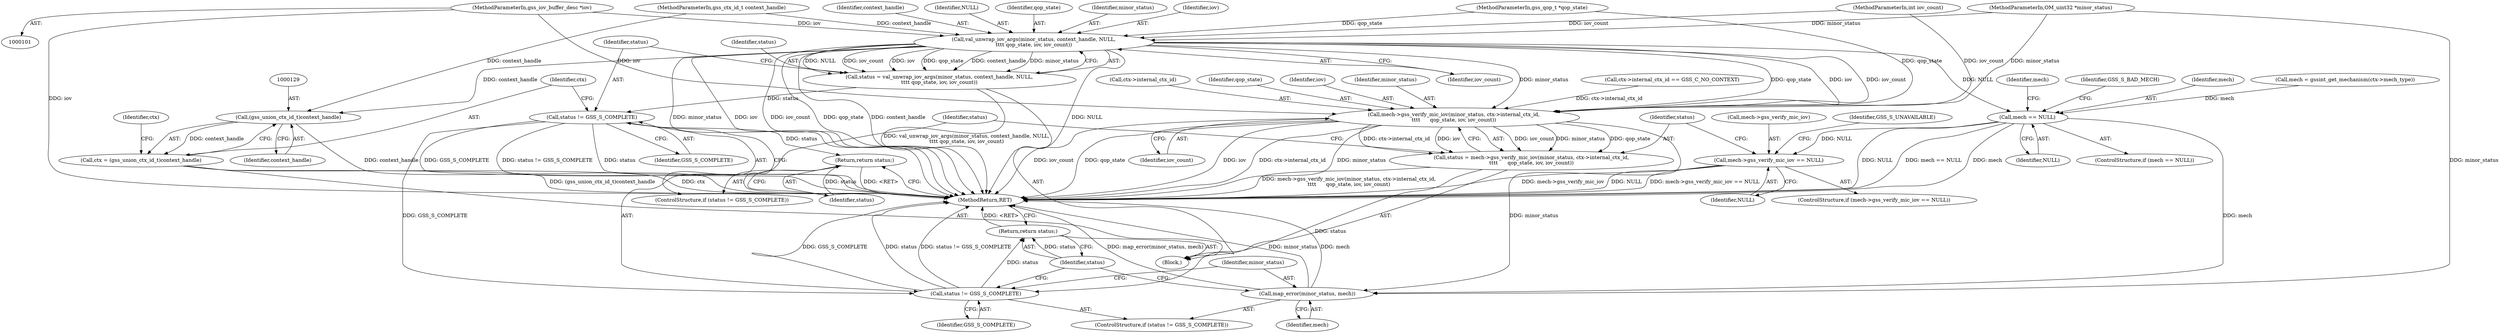 digraph "0_krb5_56f7b1bc95a2a3eeb420e069e7655fb181ade5cf_14@pointer" {
"1000105" [label="(MethodParameterIn,gss_iov_buffer_desc *iov)"];
"1000113" [label="(Call,val_unwrap_iov_args(minor_status, context_handle, NULL,\n\t\t\t\t qop_state, iov, iov_count))"];
"1000111" [label="(Call,status = val_unwrap_iov_args(minor_status, context_handle, NULL,\n\t\t\t\t qop_state, iov, iov_count))"];
"1000121" [label="(Call,status != GSS_S_COMPLETE)"];
"1000124" [label="(Return,return status;)"];
"1000170" [label="(Call,status != GSS_S_COMPLETE)"];
"1000176" [label="(Return,return status;)"];
"1000128" [label="(Call,(gss_union_ctx_id_t)context_handle)"];
"1000126" [label="(Call,ctx = (gss_union_ctx_id_t)context_handle)"];
"1000146" [label="(Call,mech == NULL)"];
"1000152" [label="(Call,mech->gss_verify_mic_iov == NULL)"];
"1000173" [label="(Call,map_error(minor_status, mech))"];
"1000161" [label="(Call,mech->gss_verify_mic_iov(minor_status, ctx->internal_ctx_id,\n\t\t\t\t      qop_state, iov, iov_count))"];
"1000159" [label="(Call,status = mech->gss_verify_mic_iov(minor_status, ctx->internal_ctx_id,\n\t\t\t\t      qop_state, iov, iov_count))"];
"1000105" [label="(MethodParameterIn,gss_iov_buffer_desc *iov)"];
"1000112" [label="(Identifier,status)"];
"1000161" [label="(Call,mech->gss_verify_mic_iov(minor_status, ctx->internal_ctx_id,\n\t\t\t\t      qop_state, iov, iov_count))"];
"1000125" [label="(Identifier,status)"];
"1000178" [label="(MethodReturn,RET)"];
"1000104" [label="(MethodParameterIn,gss_qop_t *qop_state)"];
"1000171" [label="(Identifier,status)"];
"1000115" [label="(Identifier,context_handle)"];
"1000177" [label="(Identifier,status)"];
"1000163" [label="(Call,ctx->internal_ctx_id)"];
"1000160" [label="(Identifier,status)"];
"1000150" [label="(Identifier,GSS_S_BAD_MECH)"];
"1000169" [label="(ControlStructure,if (status != GSS_S_COMPLETE))"];
"1000116" [label="(Identifier,NULL)"];
"1000152" [label="(Call,mech->gss_verify_mic_iov == NULL)"];
"1000128" [label="(Call,(gss_union_ctx_id_t)context_handle)"];
"1000170" [label="(Call,status != GSS_S_COMPLETE)"];
"1000119" [label="(Identifier,iov_count)"];
"1000134" [label="(Identifier,ctx)"];
"1000166" [label="(Identifier,qop_state)"];
"1000156" [label="(Identifier,NULL)"];
"1000126" [label="(Call,ctx = (gss_union_ctx_id_t)context_handle)"];
"1000123" [label="(Identifier,GSS_S_COMPLETE)"];
"1000153" [label="(Call,mech->gss_verify_mic_iov)"];
"1000174" [label="(Identifier,minor_status)"];
"1000147" [label="(Identifier,mech)"];
"1000117" [label="(Identifier,qop_state)"];
"1000121" [label="(Call,status != GSS_S_COMPLETE)"];
"1000148" [label="(Identifier,NULL)"];
"1000173" [label="(Call,map_error(minor_status, mech))"];
"1000111" [label="(Call,status = val_unwrap_iov_args(minor_status, context_handle, NULL,\n\t\t\t\t qop_state, iov, iov_count))"];
"1000167" [label="(Identifier,iov)"];
"1000159" [label="(Call,status = mech->gss_verify_mic_iov(minor_status, ctx->internal_ctx_id,\n\t\t\t\t      qop_state, iov, iov_count))"];
"1000162" [label="(Identifier,minor_status)"];
"1000120" [label="(ControlStructure,if (status != GSS_S_COMPLETE))"];
"1000176" [label="(Return,return status;)"];
"1000124" [label="(Return,return status;)"];
"1000139" [label="(Call,mech = gssint_get_mechanism(ctx->mech_type))"];
"1000158" [label="(Identifier,GSS_S_UNAVAILABLE)"];
"1000168" [label="(Identifier,iov_count)"];
"1000102" [label="(MethodParameterIn,OM_uint32 *minor_status)"];
"1000146" [label="(Call,mech == NULL)"];
"1000103" [label="(MethodParameterIn,gss_ctx_id_t context_handle)"];
"1000154" [label="(Identifier,mech)"];
"1000122" [label="(Identifier,status)"];
"1000114" [label="(Identifier,minor_status)"];
"1000175" [label="(Identifier,mech)"];
"1000130" [label="(Identifier,context_handle)"];
"1000107" [label="(Block,)"];
"1000151" [label="(ControlStructure,if (mech->gss_verify_mic_iov == NULL))"];
"1000118" [label="(Identifier,iov)"];
"1000127" [label="(Identifier,ctx)"];
"1000113" [label="(Call,val_unwrap_iov_args(minor_status, context_handle, NULL,\n\t\t\t\t qop_state, iov, iov_count))"];
"1000106" [label="(MethodParameterIn,int iov_count)"];
"1000172" [label="(Identifier,GSS_S_COMPLETE)"];
"1000132" [label="(Call,ctx->internal_ctx_id == GSS_C_NO_CONTEXT)"];
"1000145" [label="(ControlStructure,if (mech == NULL))"];
"1000105" -> "1000101"  [label="AST: "];
"1000105" -> "1000178"  [label="DDG: iov"];
"1000105" -> "1000113"  [label="DDG: iov"];
"1000105" -> "1000161"  [label="DDG: iov"];
"1000113" -> "1000111"  [label="AST: "];
"1000113" -> "1000119"  [label="CFG: "];
"1000114" -> "1000113"  [label="AST: "];
"1000115" -> "1000113"  [label="AST: "];
"1000116" -> "1000113"  [label="AST: "];
"1000117" -> "1000113"  [label="AST: "];
"1000118" -> "1000113"  [label="AST: "];
"1000119" -> "1000113"  [label="AST: "];
"1000111" -> "1000113"  [label="CFG: "];
"1000113" -> "1000178"  [label="DDG: minor_status"];
"1000113" -> "1000178"  [label="DDG: iov"];
"1000113" -> "1000178"  [label="DDG: iov_count"];
"1000113" -> "1000178"  [label="DDG: qop_state"];
"1000113" -> "1000178"  [label="DDG: context_handle"];
"1000113" -> "1000178"  [label="DDG: NULL"];
"1000113" -> "1000111"  [label="DDG: NULL"];
"1000113" -> "1000111"  [label="DDG: iov_count"];
"1000113" -> "1000111"  [label="DDG: iov"];
"1000113" -> "1000111"  [label="DDG: qop_state"];
"1000113" -> "1000111"  [label="DDG: context_handle"];
"1000113" -> "1000111"  [label="DDG: minor_status"];
"1000102" -> "1000113"  [label="DDG: minor_status"];
"1000103" -> "1000113"  [label="DDG: context_handle"];
"1000104" -> "1000113"  [label="DDG: qop_state"];
"1000106" -> "1000113"  [label="DDG: iov_count"];
"1000113" -> "1000128"  [label="DDG: context_handle"];
"1000113" -> "1000146"  [label="DDG: NULL"];
"1000113" -> "1000161"  [label="DDG: minor_status"];
"1000113" -> "1000161"  [label="DDG: qop_state"];
"1000113" -> "1000161"  [label="DDG: iov"];
"1000113" -> "1000161"  [label="DDG: iov_count"];
"1000111" -> "1000107"  [label="AST: "];
"1000112" -> "1000111"  [label="AST: "];
"1000122" -> "1000111"  [label="CFG: "];
"1000111" -> "1000178"  [label="DDG: val_unwrap_iov_args(minor_status, context_handle, NULL,\n\t\t\t\t qop_state, iov, iov_count)"];
"1000111" -> "1000121"  [label="DDG: status"];
"1000121" -> "1000120"  [label="AST: "];
"1000121" -> "1000123"  [label="CFG: "];
"1000122" -> "1000121"  [label="AST: "];
"1000123" -> "1000121"  [label="AST: "];
"1000125" -> "1000121"  [label="CFG: "];
"1000127" -> "1000121"  [label="CFG: "];
"1000121" -> "1000178"  [label="DDG: GSS_S_COMPLETE"];
"1000121" -> "1000178"  [label="DDG: status != GSS_S_COMPLETE"];
"1000121" -> "1000178"  [label="DDG: status"];
"1000121" -> "1000124"  [label="DDG: status"];
"1000121" -> "1000170"  [label="DDG: GSS_S_COMPLETE"];
"1000124" -> "1000120"  [label="AST: "];
"1000124" -> "1000125"  [label="CFG: "];
"1000125" -> "1000124"  [label="AST: "];
"1000178" -> "1000124"  [label="CFG: "];
"1000124" -> "1000178"  [label="DDG: <RET>"];
"1000125" -> "1000124"  [label="DDG: status"];
"1000170" -> "1000169"  [label="AST: "];
"1000170" -> "1000172"  [label="CFG: "];
"1000171" -> "1000170"  [label="AST: "];
"1000172" -> "1000170"  [label="AST: "];
"1000174" -> "1000170"  [label="CFG: "];
"1000177" -> "1000170"  [label="CFG: "];
"1000170" -> "1000178"  [label="DDG: status != GSS_S_COMPLETE"];
"1000170" -> "1000178"  [label="DDG: GSS_S_COMPLETE"];
"1000170" -> "1000178"  [label="DDG: status"];
"1000159" -> "1000170"  [label="DDG: status"];
"1000170" -> "1000176"  [label="DDG: status"];
"1000176" -> "1000107"  [label="AST: "];
"1000176" -> "1000177"  [label="CFG: "];
"1000177" -> "1000176"  [label="AST: "];
"1000178" -> "1000176"  [label="CFG: "];
"1000176" -> "1000178"  [label="DDG: <RET>"];
"1000177" -> "1000176"  [label="DDG: status"];
"1000128" -> "1000126"  [label="AST: "];
"1000128" -> "1000130"  [label="CFG: "];
"1000129" -> "1000128"  [label="AST: "];
"1000130" -> "1000128"  [label="AST: "];
"1000126" -> "1000128"  [label="CFG: "];
"1000128" -> "1000178"  [label="DDG: context_handle"];
"1000128" -> "1000126"  [label="DDG: context_handle"];
"1000103" -> "1000128"  [label="DDG: context_handle"];
"1000126" -> "1000107"  [label="AST: "];
"1000127" -> "1000126"  [label="AST: "];
"1000134" -> "1000126"  [label="CFG: "];
"1000126" -> "1000178"  [label="DDG: ctx"];
"1000126" -> "1000178"  [label="DDG: (gss_union_ctx_id_t)context_handle"];
"1000146" -> "1000145"  [label="AST: "];
"1000146" -> "1000148"  [label="CFG: "];
"1000147" -> "1000146"  [label="AST: "];
"1000148" -> "1000146"  [label="AST: "];
"1000150" -> "1000146"  [label="CFG: "];
"1000154" -> "1000146"  [label="CFG: "];
"1000146" -> "1000178"  [label="DDG: NULL"];
"1000146" -> "1000178"  [label="DDG: mech == NULL"];
"1000146" -> "1000178"  [label="DDG: mech"];
"1000139" -> "1000146"  [label="DDG: mech"];
"1000146" -> "1000152"  [label="DDG: NULL"];
"1000146" -> "1000173"  [label="DDG: mech"];
"1000152" -> "1000151"  [label="AST: "];
"1000152" -> "1000156"  [label="CFG: "];
"1000153" -> "1000152"  [label="AST: "];
"1000156" -> "1000152"  [label="AST: "];
"1000158" -> "1000152"  [label="CFG: "];
"1000160" -> "1000152"  [label="CFG: "];
"1000152" -> "1000178"  [label="DDG: mech->gss_verify_mic_iov == NULL"];
"1000152" -> "1000178"  [label="DDG: mech->gss_verify_mic_iov"];
"1000152" -> "1000178"  [label="DDG: NULL"];
"1000173" -> "1000169"  [label="AST: "];
"1000173" -> "1000175"  [label="CFG: "];
"1000174" -> "1000173"  [label="AST: "];
"1000175" -> "1000173"  [label="AST: "];
"1000177" -> "1000173"  [label="CFG: "];
"1000173" -> "1000178"  [label="DDG: map_error(minor_status, mech)"];
"1000173" -> "1000178"  [label="DDG: minor_status"];
"1000173" -> "1000178"  [label="DDG: mech"];
"1000161" -> "1000173"  [label="DDG: minor_status"];
"1000102" -> "1000173"  [label="DDG: minor_status"];
"1000161" -> "1000159"  [label="AST: "];
"1000161" -> "1000168"  [label="CFG: "];
"1000162" -> "1000161"  [label="AST: "];
"1000163" -> "1000161"  [label="AST: "];
"1000166" -> "1000161"  [label="AST: "];
"1000167" -> "1000161"  [label="AST: "];
"1000168" -> "1000161"  [label="AST: "];
"1000159" -> "1000161"  [label="CFG: "];
"1000161" -> "1000178"  [label="DDG: iov_count"];
"1000161" -> "1000178"  [label="DDG: qop_state"];
"1000161" -> "1000178"  [label="DDG: iov"];
"1000161" -> "1000178"  [label="DDG: ctx->internal_ctx_id"];
"1000161" -> "1000178"  [label="DDG: minor_status"];
"1000161" -> "1000159"  [label="DDG: iov_count"];
"1000161" -> "1000159"  [label="DDG: minor_status"];
"1000161" -> "1000159"  [label="DDG: qop_state"];
"1000161" -> "1000159"  [label="DDG: ctx->internal_ctx_id"];
"1000161" -> "1000159"  [label="DDG: iov"];
"1000102" -> "1000161"  [label="DDG: minor_status"];
"1000132" -> "1000161"  [label="DDG: ctx->internal_ctx_id"];
"1000104" -> "1000161"  [label="DDG: qop_state"];
"1000106" -> "1000161"  [label="DDG: iov_count"];
"1000159" -> "1000107"  [label="AST: "];
"1000160" -> "1000159"  [label="AST: "];
"1000171" -> "1000159"  [label="CFG: "];
"1000159" -> "1000178"  [label="DDG: mech->gss_verify_mic_iov(minor_status, ctx->internal_ctx_id,\n\t\t\t\t      qop_state, iov, iov_count)"];
}
